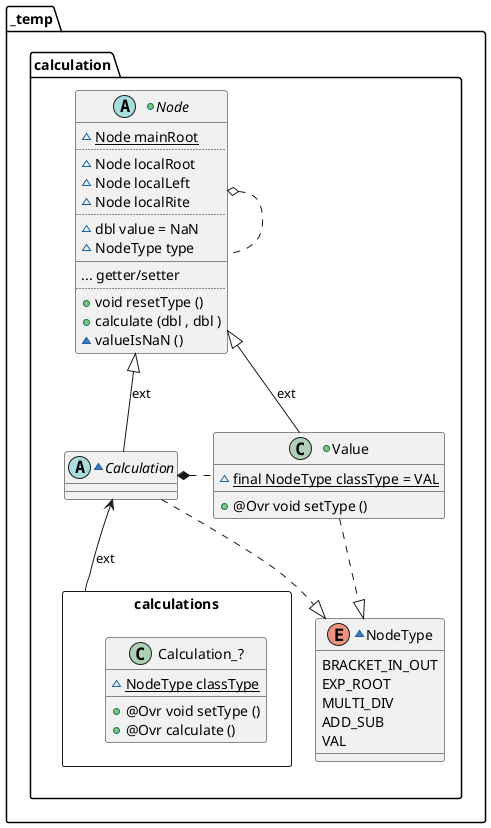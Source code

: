 @startuml

package _temp.calculation{

/'    +abstract Treebeard{
            ~ {field} {static} Node leftSlot
            ~ {field} {static} Node rootSlot
            ~ {field} {static} Node riteSlot
        ..
            ~ {field} {static} bool leftNull
            ~ {field} {static} bool rootNull
            ~ {field} {static} bool riteNull
        __
            ~ {method} {static} int identifySlot ()
    }'/

    +abstract Node{
            ~   {static} Node mainRoot
        ..
            ~   {field} Node localRoot
            ~   {field} Node localLeft
            ~   {field} Node localRite
        ..
            ~   {field} dbl value = NaN
            ~   {field} NodeType type
        __
                {method} ... getter/setter
'            +   {method} setValue ()
'            ~   {method} setValue (value)
        ..
            +   {method} void resetType ()
            +   {method} calculate (dbl , dbl )
            ~   {method} valueIsNaN ()
    }

    +class Value{
            ~   {static} final NodeType classType = VAL
            __
            +   {method} @Ovr void setType ()
    }

    ~abstract Calculation{
    }

    package calculations <<Rectangle>> {
        class Calculation_?{
                ~ {field} {static} NodeType classType
            __
                + {method} @Ovr void setType ()
                + {method} @Ovr calculate ()
        }
    }

    ~enum NodeType{
        BRACKET_IN_OUT
        EXP_ROOT
        MULTI_DIV
        ADD_SUB
        VAL
    }
}

    Node            o.     Node
    Node            <|-    Value           : ext
    Node            <|--    Calculation     : ext
    Calculation     <--     calculations    : ext
    Calculation     *.     Value
    Calculation     .|>    NodeType
    Value           ..|>    NodeType

@enduml